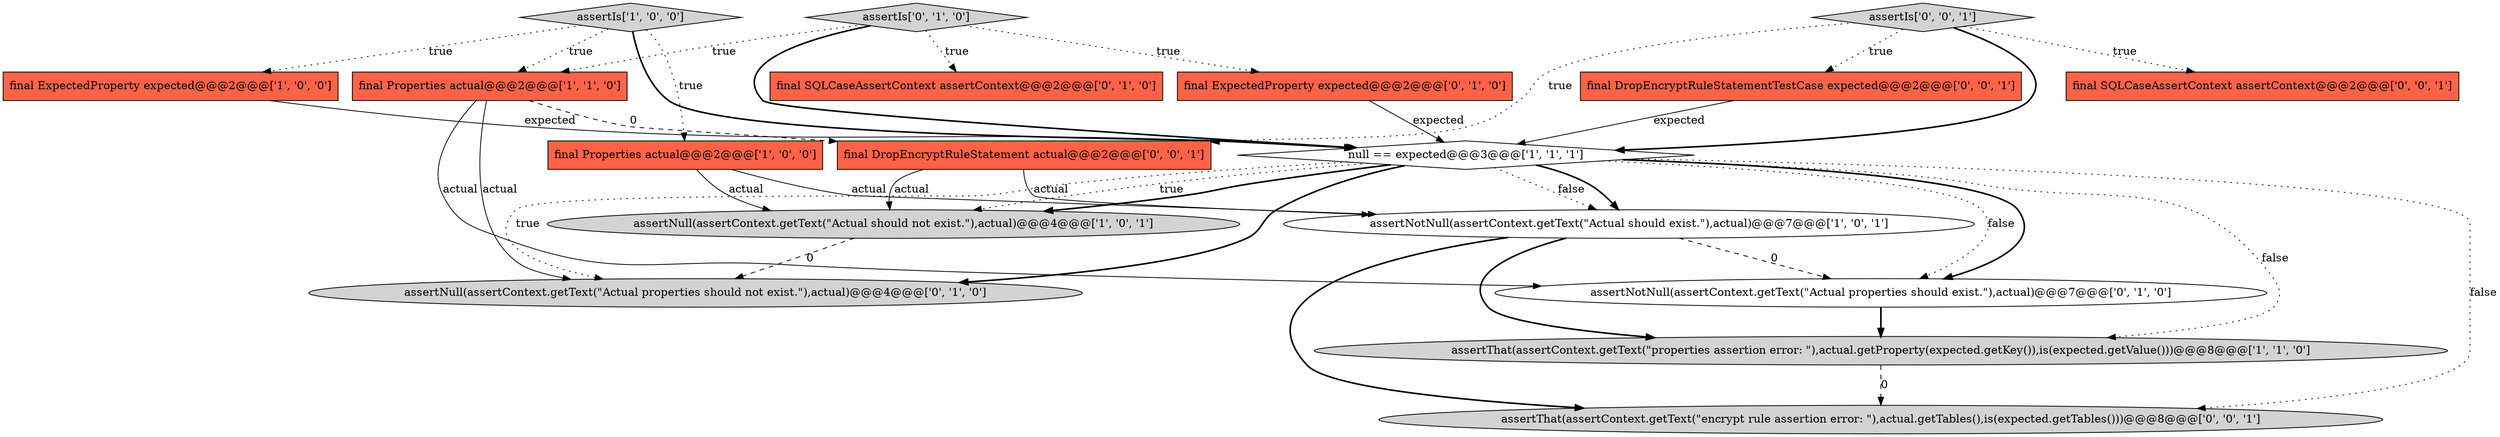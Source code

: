 digraph {
16 [style = filled, label = "final DropEncryptRuleStatement actual@@@2@@@['0', '0', '1']", fillcolor = tomato, shape = box image = "AAA0AAABBB3BBB"];
9 [style = filled, label = "assertIs['0', '1', '0']", fillcolor = lightgray, shape = diamond image = "AAA0AAABBB2BBB"];
0 [style = filled, label = "assertNotNull(assertContext.getText(\"Actual should exist.\"),actual)@@@7@@@['1', '0', '1']", fillcolor = white, shape = ellipse image = "AAA0AAABBB1BBB"];
4 [style = filled, label = "final ExpectedProperty expected@@@2@@@['1', '0', '0']", fillcolor = tomato, shape = box image = "AAA0AAABBB1BBB"];
1 [style = filled, label = "assertIs['1', '0', '0']", fillcolor = lightgray, shape = diamond image = "AAA0AAABBB1BBB"];
10 [style = filled, label = "assertNotNull(assertContext.getText(\"Actual properties should exist.\"),actual)@@@7@@@['0', '1', '0']", fillcolor = white, shape = ellipse image = "AAA1AAABBB2BBB"];
13 [style = filled, label = "final SQLCaseAssertContext assertContext@@@2@@@['0', '0', '1']", fillcolor = tomato, shape = box image = "AAA0AAABBB3BBB"];
14 [style = filled, label = "assertThat(assertContext.getText(\"encrypt rule assertion error: \"),actual.getTables(),is(expected.getTables()))@@@8@@@['0', '0', '1']", fillcolor = lightgray, shape = ellipse image = "AAA0AAABBB3BBB"];
11 [style = filled, label = "final ExpectedProperty expected@@@2@@@['0', '1', '0']", fillcolor = tomato, shape = box image = "AAA0AAABBB2BBB"];
15 [style = filled, label = "final DropEncryptRuleStatementTestCase expected@@@2@@@['0', '0', '1']", fillcolor = tomato, shape = box image = "AAA0AAABBB3BBB"];
7 [style = filled, label = "assertThat(assertContext.getText(\"properties assertion error: \"),actual.getProperty(expected.getKey()),is(expected.getValue()))@@@8@@@['1', '1', '0']", fillcolor = lightgray, shape = ellipse image = "AAA0AAABBB1BBB"];
3 [style = filled, label = "final Properties actual@@@2@@@['1', '0', '0']", fillcolor = tomato, shape = box image = "AAA0AAABBB1BBB"];
12 [style = filled, label = "final SQLCaseAssertContext assertContext@@@2@@@['0', '1', '0']", fillcolor = tomato, shape = box image = "AAA0AAABBB2BBB"];
17 [style = filled, label = "assertIs['0', '0', '1']", fillcolor = lightgray, shape = diamond image = "AAA0AAABBB3BBB"];
2 [style = filled, label = "null == expected@@@3@@@['1', '1', '1']", fillcolor = white, shape = diamond image = "AAA0AAABBB1BBB"];
5 [style = filled, label = "final Properties actual@@@2@@@['1', '1', '0']", fillcolor = tomato, shape = box image = "AAA0AAABBB1BBB"];
6 [style = filled, label = "assertNull(assertContext.getText(\"Actual should not exist.\"),actual)@@@4@@@['1', '0', '1']", fillcolor = lightgray, shape = ellipse image = "AAA0AAABBB1BBB"];
8 [style = filled, label = "assertNull(assertContext.getText(\"Actual properties should not exist.\"),actual)@@@4@@@['0', '1', '0']", fillcolor = lightgray, shape = ellipse image = "AAA1AAABBB2BBB"];
16->0 [style = solid, label="actual"];
4->2 [style = solid, label="expected"];
5->16 [style = dashed, label="0"];
3->6 [style = solid, label="actual"];
5->10 [style = solid, label="actual"];
17->16 [style = dotted, label="true"];
2->0 [style = dotted, label="false"];
9->5 [style = dotted, label="true"];
2->10 [style = dotted, label="false"];
2->8 [style = dotted, label="true"];
0->7 [style = bold, label=""];
2->14 [style = dotted, label="false"];
9->11 [style = dotted, label="true"];
3->0 [style = solid, label="actual"];
9->2 [style = bold, label=""];
17->13 [style = dotted, label="true"];
0->10 [style = dashed, label="0"];
2->6 [style = dotted, label="true"];
2->10 [style = bold, label=""];
2->7 [style = dotted, label="false"];
2->8 [style = bold, label=""];
15->2 [style = solid, label="expected"];
17->15 [style = dotted, label="true"];
10->7 [style = bold, label=""];
1->3 [style = dotted, label="true"];
16->6 [style = solid, label="actual"];
1->5 [style = dotted, label="true"];
6->8 [style = dashed, label="0"];
2->6 [style = bold, label=""];
5->8 [style = solid, label="actual"];
2->0 [style = bold, label=""];
7->14 [style = dashed, label="0"];
9->12 [style = dotted, label="true"];
0->14 [style = bold, label=""];
1->4 [style = dotted, label="true"];
1->2 [style = bold, label=""];
11->2 [style = solid, label="expected"];
17->2 [style = bold, label=""];
}
